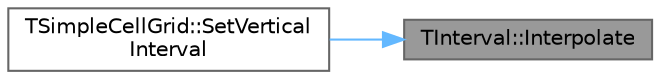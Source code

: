 digraph "TInterval::Interpolate"
{
 // INTERACTIVE_SVG=YES
 // LATEX_PDF_SIZE
  bgcolor="transparent";
  edge [fontname=Helvetica,fontsize=10,labelfontname=Helvetica,labelfontsize=10];
  node [fontname=Helvetica,fontsize=10,shape=box,height=0.2,width=0.4];
  rankdir="RL";
  Node1 [id="Node000001",label="TInterval::Interpolate",height=0.2,width=0.4,color="gray40", fillcolor="grey60", style="filled", fontcolor="black",tooltip="Interval interpolation."];
  Node1 -> Node2 [id="edge1_Node000001_Node000002",dir="back",color="steelblue1",style="solid",tooltip=" "];
  Node2 [id="Node000002",label="TSimpleCellGrid::SetVertical\lInterval",height=0.2,width=0.4,color="grey40", fillcolor="white", style="filled",URL="$d2/dcb/structTSimpleCellGrid.html#ae241fb320f39ac724e2c770ff4da1aa0",tooltip="Change the vertical position of the grid by providing an interval."];
}
